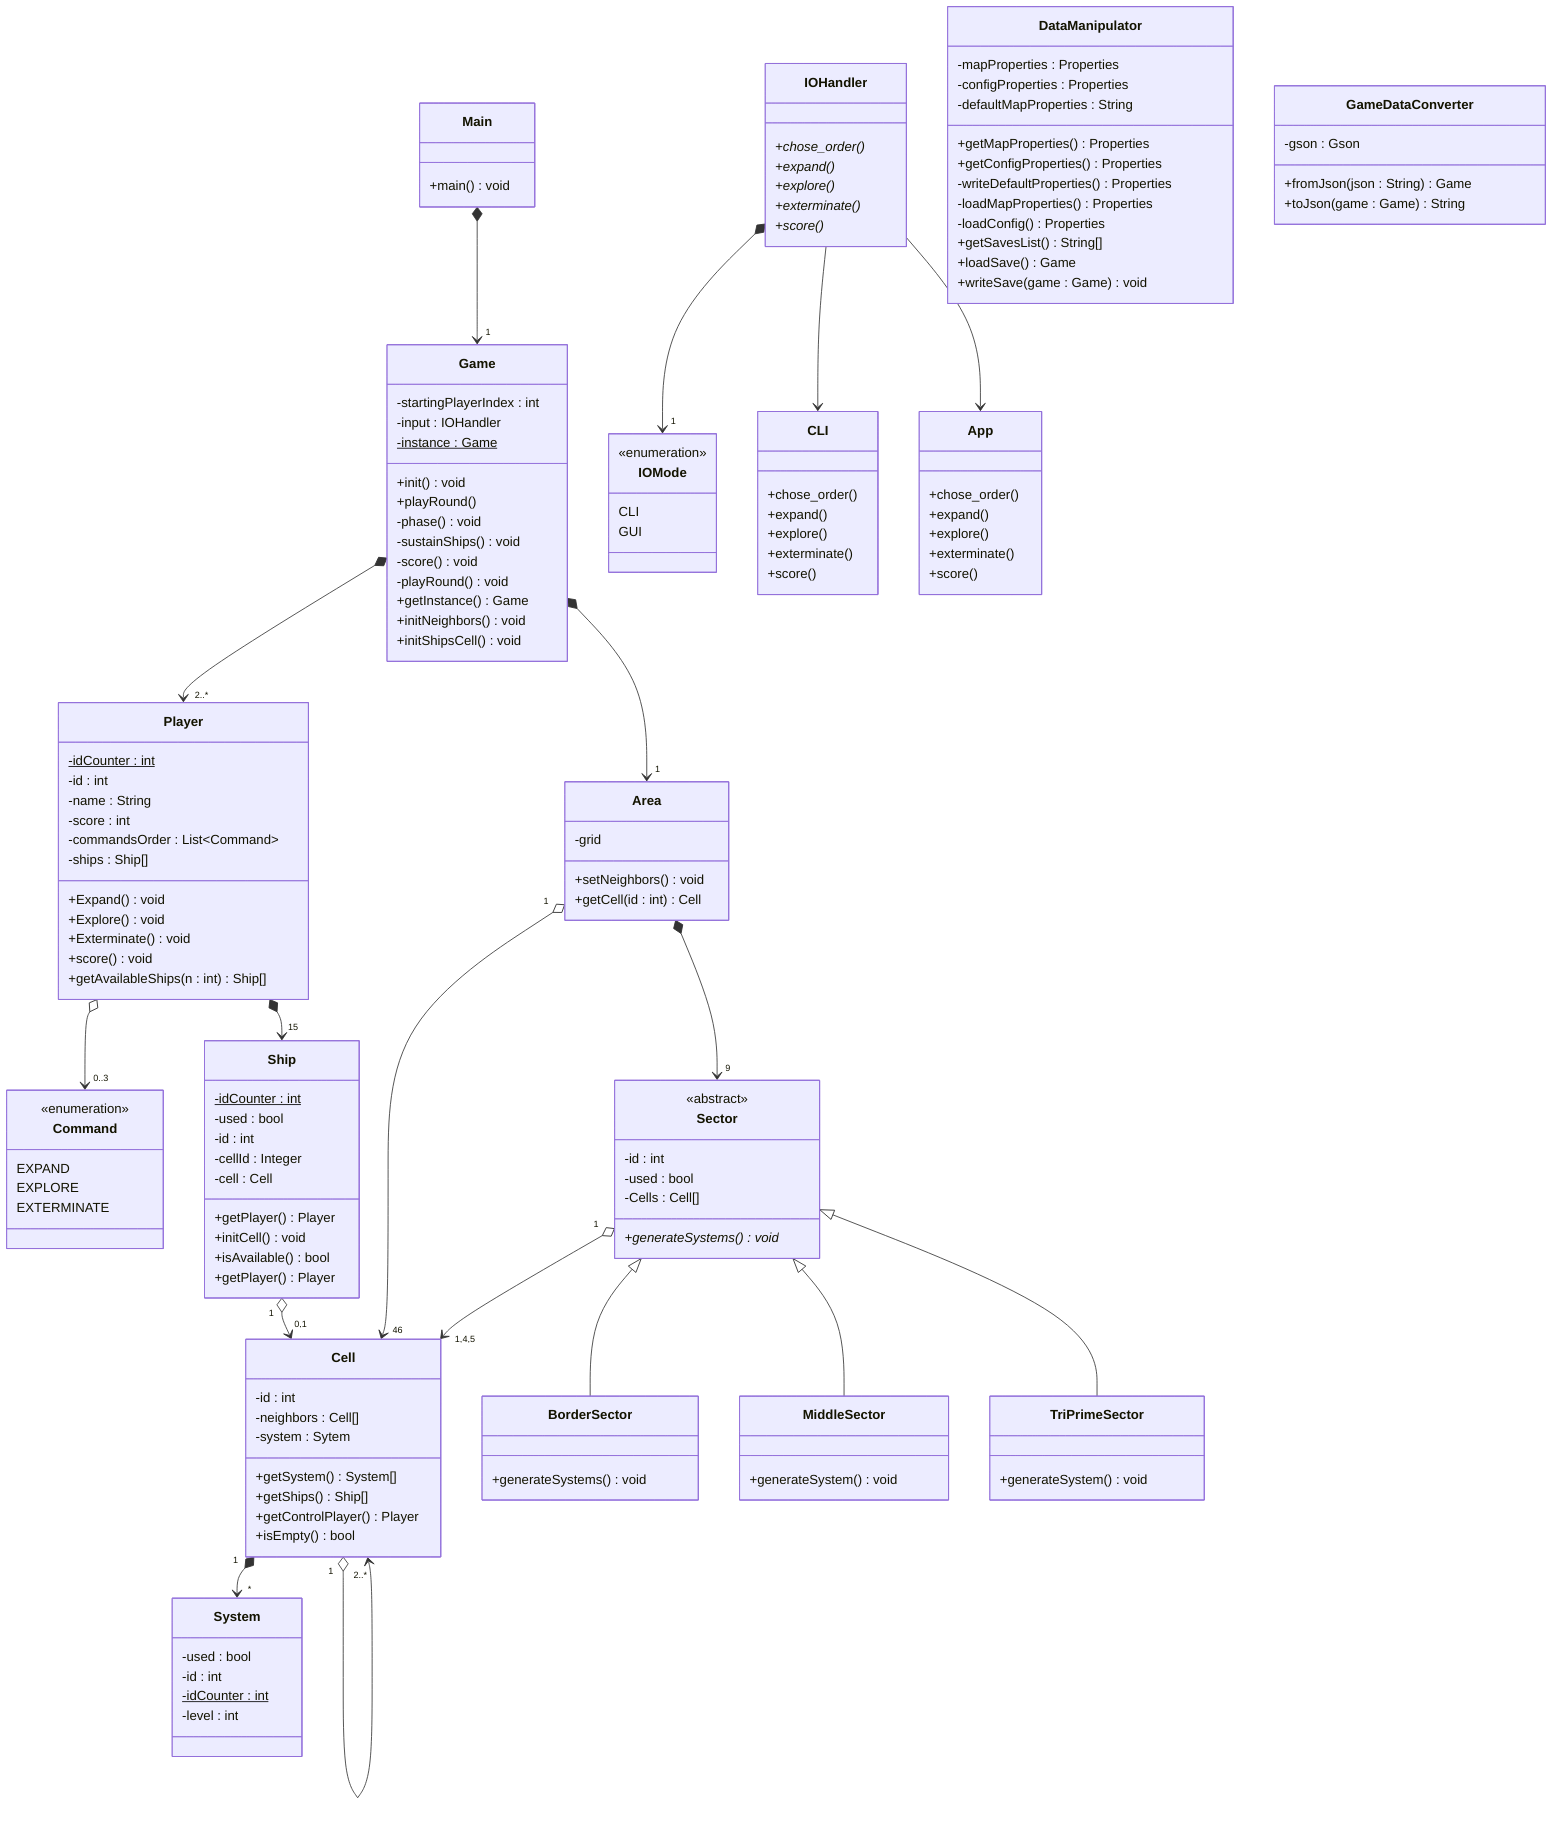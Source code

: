 classDiagram
    class Main {
        +main() void
    }

    class Game {
        -startingPlayerIndex : int
        -input : IOHandler
        -instance : Game$
        +init() void
        +playRound()
        -phase() void
        -sustainShips() void
        -score() void
        -playRound() void
        +getInstance() Game
        +initNeighbors() void
        +initShipsCell() void
    }
    class Player {
        -idCounter : int$
        -id : int
        -name : String
        -score : int
        -commandsOrder : List~Command~
        -ships : Ship[]
        +Expand() void
        +Explore() void
        +Exterminate() void
        +score() void
        +getAvailableShips(n : int) Ship[]
    }
    class Command{
        <<enumeration>>
        EXPAND
        EXPLORE
        EXTERMINATE
    }
    Player o--> "0..3" Command
    class Area {
        -grid
        +setNeighbors() void
        +getCell(id : int) Cell
    }
    class Sector {
        <<abstract>>
        -id : int
        -used : bool
        -Cells : Cell[]
        +generateSystems() void*
    }
    class BorderSector {
        +generateSystems() void
    }
    class MiddleSector {
        +generateSystem() void
    }
    class TriPrimeSector {
        +generateSystem() void
    }
    class System {
        -used : bool
        -id : int
        -idCounter : int$
        -level : int
    }
    class Ship {
        -idCounter : int$
        -used : bool
        -id : int
        -cellId : Integer
        -cell : Cell
        +getPlayer() Player
        +initCell() void
        +isAvailable() bool
        +getPlayer() Player
    }
    class Cell {
        -id : int
        -neighbors : Cell[]
        -system : Sytem
        +getSystem() System[]
        +getShips() Ship[]
        +getControlPlayer() Player
        +isEmpty() bool
    }

    Game *--> "2..*" Player
    Game *--> "1" Area
    Main *--> "1" Game
    Area "1" o--> "46" Cell
    Sector "1" o--> "1,4,5" Cell
    Sector <|-- BorderSector
    Sector <|-- MiddleSector
    Sector <|-- TriPrimeSector
    Cell "1" *--> "*" System
    Player *--> "15" Ship
    Area *--> "9" Sector
    Ship "1" o--> "0,1" Cell
    Cell "1" o--> "2..*" Cell

    class IOHandler {
        +chose_order()*
        +expand()*
        +explore()*
        +exterminate()*
        +score()*
    }
    class IOMode {
        <<enumeration>>
        CLI
        GUI
    }
    IOHandler *--> "1" IOMode
    class CLI {
        +chose_order()
        +expand()
        +explore()
        +exterminate()
        +score()
    }
    class App {
        +chose_order()
        +expand()
        +explore()
        +exterminate()
        +score()
    }
    IOHandler --> CLI
    IOHandler --> App



    class DataManipulator {
        -mapProperties : Properties
        -configProperties : Properties
        +getMapProperties() Properties
        +getConfigProperties() Properties
        -defaultMapProperties : String
        -writeDefaultProperties() Properties
        -loadMapProperties() Properties
        -loadConfig() Properties
        +getSavesList() String[]
        +loadSave() Game
        +writeSave(game : Game) void
    }
    class GameDataConverter {
        +fromJson(json : String) Game
        +toJson(game : Game) String
        -gson : Gson
    }